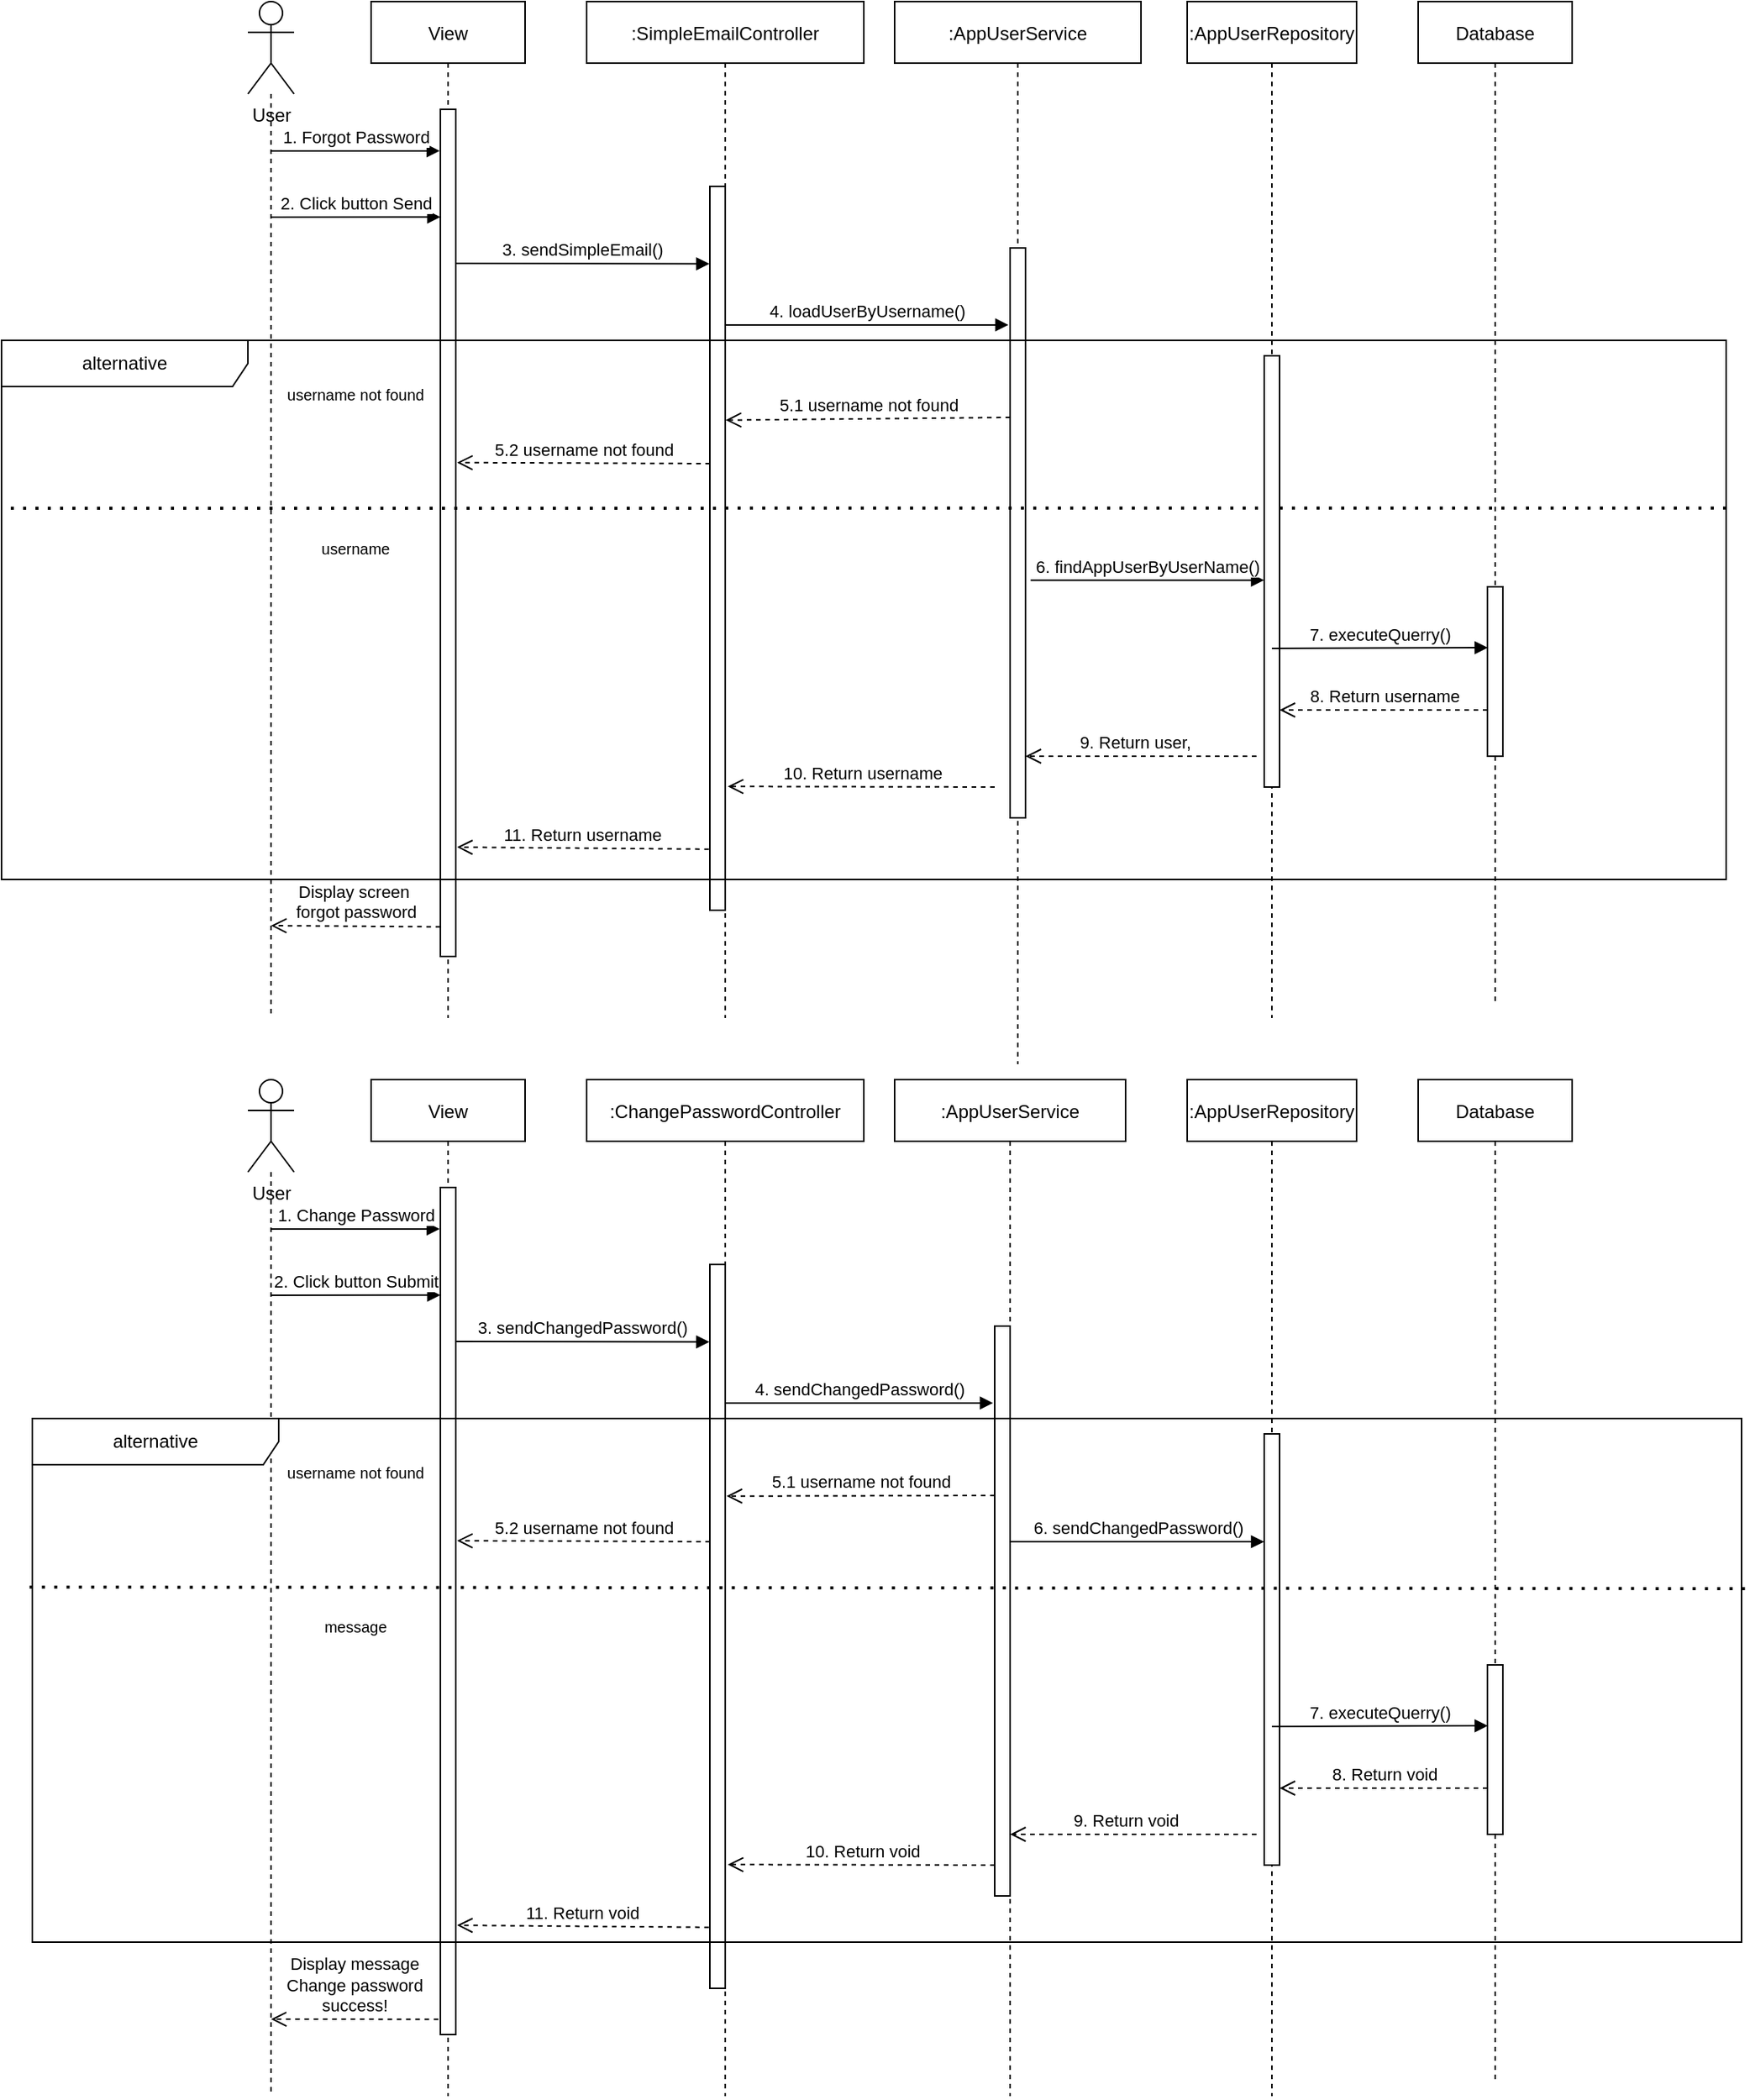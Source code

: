 <mxfile version="20.2.3" type="device"><diagram id="kgpKYQtTHZ0yAKxKKP6v" name="Page-1"><mxGraphModel dx="2272" dy="754" grid="1" gridSize="10" guides="1" tooltips="1" connect="1" arrows="1" fold="1" page="1" pageScale="1" pageWidth="850" pageHeight="1100" math="0" shadow="0"><root><mxCell id="0"/><mxCell id="1" parent="0"/><mxCell id="1rYxMRe_m1wBD9LGmmaj-11" style="edgeStyle=orthogonalEdgeStyle;rounded=0;orthogonalLoop=1;jettySize=auto;html=1;dashed=1;endArrow=none;endFill=0;" parent="1" source="1rYxMRe_m1wBD9LGmmaj-10" edge="1"><mxGeometry relative="1" as="geometry"><mxPoint x="95" y="1070" as="targetPoint"/></mxGeometry></mxCell><mxCell id="1rYxMRe_m1wBD9LGmmaj-10" value="User" style="shape=umlActor;verticalLabelPosition=bottom;verticalAlign=top;html=1;" parent="1" vertex="1"><mxGeometry x="80" y="410" width="30" height="60" as="geometry"/></mxCell><mxCell id="1rYxMRe_m1wBD9LGmmaj-12" value="View" style="shape=umlLifeline;perimeter=lifelinePerimeter;container=1;collapsible=0;recursiveResize=0;rounded=0;shadow=0;strokeWidth=1;" parent="1" vertex="1"><mxGeometry x="160" y="410" width="100" height="660" as="geometry"/></mxCell><mxCell id="qmz-Rkhk1G4MUNowT01Y-6" value="" style="html=1;points=[];perimeter=orthogonalPerimeter;" parent="1rYxMRe_m1wBD9LGmmaj-12" vertex="1"><mxGeometry x="45" y="70" width="10" height="550" as="geometry"/></mxCell><mxCell id="qmz-Rkhk1G4MUNowT01Y-3" value="1. Forgot Password" style="html=1;verticalAlign=bottom;endArrow=block;entryX=-0.038;entryY=0.049;entryDx=0;entryDy=0;entryPerimeter=0;" parent="1rYxMRe_m1wBD9LGmmaj-12" target="qmz-Rkhk1G4MUNowT01Y-6" edge="1"><mxGeometry width="80" relative="1" as="geometry"><mxPoint x="-65.02" y="97" as="sourcePoint"/><mxPoint x="39.98" y="97" as="targetPoint"/></mxGeometry></mxCell><mxCell id="qmz-Rkhk1G4MUNowT01Y-4" value="2. Click button Send" style="html=1;verticalAlign=bottom;endArrow=block;entryX=0.002;entryY=0.278;entryDx=0;entryDy=0;entryPerimeter=0;" parent="1rYxMRe_m1wBD9LGmmaj-12" edge="1"><mxGeometry width="80" relative="1" as="geometry"><mxPoint x="-65.02" y="140" as="sourcePoint"/><mxPoint x="45.0" y="139.9" as="targetPoint"/></mxGeometry></mxCell><mxCell id="qmz-Rkhk1G4MUNowT01Y-29" value="username" style="text;html=1;strokeColor=none;fillColor=none;align=center;verticalAlign=middle;whiteSpace=wrap;rounded=0;fontSize=10;" parent="1rYxMRe_m1wBD9LGmmaj-12" vertex="1"><mxGeometry x="-60" y="340" width="100" height="30" as="geometry"/></mxCell><mxCell id="1rYxMRe_m1wBD9LGmmaj-13" value=":SimpleEmailController" style="shape=umlLifeline;perimeter=lifelinePerimeter;container=1;collapsible=0;recursiveResize=0;rounded=0;shadow=0;strokeWidth=1;" parent="1" vertex="1"><mxGeometry x="300" y="410" width="180" height="660" as="geometry"/></mxCell><mxCell id="qmz-Rkhk1G4MUNowT01Y-7" value="" style="html=1;points=[];perimeter=orthogonalPerimeter;" parent="1rYxMRe_m1wBD9LGmmaj-13" vertex="1"><mxGeometry x="80" y="120" width="10" height="470" as="geometry"/></mxCell><mxCell id="qmz-Rkhk1G4MUNowT01Y-14" value="4. loadUserByUsername()" style="html=1;verticalAlign=bottom;endArrow=block;entryX=-0.107;entryY=0.135;entryDx=0;entryDy=0;entryPerimeter=0;" parent="1rYxMRe_m1wBD9LGmmaj-13" target="qmz-Rkhk1G4MUNowT01Y-13" edge="1"><mxGeometry width="80" relative="1" as="geometry"><mxPoint x="90.0" y="210" as="sourcePoint"/><mxPoint x="170.0" y="210" as="targetPoint"/></mxGeometry></mxCell><mxCell id="1rYxMRe_m1wBD9LGmmaj-14" value=":AppUserService" style="shape=umlLifeline;perimeter=lifelinePerimeter;container=1;collapsible=0;recursiveResize=0;rounded=0;shadow=0;strokeWidth=1;" parent="1" vertex="1"><mxGeometry x="500" y="410" width="160" height="690" as="geometry"/></mxCell><mxCell id="qmz-Rkhk1G4MUNowT01Y-13" value="" style="html=1;points=[];perimeter=orthogonalPerimeter;" parent="1rYxMRe_m1wBD9LGmmaj-14" vertex="1"><mxGeometry x="75" y="160" width="10" height="370" as="geometry"/></mxCell><mxCell id="qmz-Rkhk1G4MUNowT01Y-21" value="9. Return user," style="html=1;verticalAlign=bottom;endArrow=open;dashed=1;endSize=8;" parent="1rYxMRe_m1wBD9LGmmaj-14" target="qmz-Rkhk1G4MUNowT01Y-13" edge="1"><mxGeometry x="0.062" relative="1" as="geometry"><mxPoint x="235" y="490" as="sourcePoint"/><mxPoint x="95" y="490" as="targetPoint"/><mxPoint as="offset"/></mxGeometry></mxCell><mxCell id="OGGwpG9gr_tTjnQi5AeU-31" value="" style="endArrow=none;dashed=1;html=1;dashPattern=1 3;strokeWidth=2;rounded=0;exitX=1;exitY=0.311;exitDx=0;exitDy=0;exitPerimeter=0;" parent="1rYxMRe_m1wBD9LGmmaj-14" source="OGGwpG9gr_tTjnQi5AeU-28" edge="1"><mxGeometry width="50" height="50" relative="1" as="geometry"><mxPoint x="-790" y="380" as="sourcePoint"/><mxPoint x="-580" y="329" as="targetPoint"/></mxGeometry></mxCell><mxCell id="1rYxMRe_m1wBD9LGmmaj-15" value=":AppUserRepository" style="shape=umlLifeline;perimeter=lifelinePerimeter;container=1;collapsible=0;recursiveResize=0;rounded=0;shadow=0;strokeWidth=1;" parent="1" vertex="1"><mxGeometry x="690" y="410" width="110" height="660" as="geometry"/></mxCell><mxCell id="qmz-Rkhk1G4MUNowT01Y-15" value="" style="html=1;points=[];perimeter=orthogonalPerimeter;" parent="1rYxMRe_m1wBD9LGmmaj-15" vertex="1"><mxGeometry x="50" y="230" width="10" height="280" as="geometry"/></mxCell><mxCell id="1rYxMRe_m1wBD9LGmmaj-16" value="Database" style="shape=umlLifeline;perimeter=lifelinePerimeter;container=1;collapsible=0;recursiveResize=0;rounded=0;shadow=0;strokeWidth=1;" parent="1" vertex="1"><mxGeometry x="840" y="410" width="100" height="650" as="geometry"/></mxCell><mxCell id="qmz-Rkhk1G4MUNowT01Y-17" value="" style="html=1;points=[];perimeter=orthogonalPerimeter;" parent="1rYxMRe_m1wBD9LGmmaj-16" vertex="1"><mxGeometry x="45" y="380" width="10" height="110" as="geometry"/></mxCell><mxCell id="qmz-Rkhk1G4MUNowT01Y-19" value="7. executeQuerry()" style="html=1;verticalAlign=bottom;endArrow=block;entryX=0.022;entryY=0.359;entryDx=0;entryDy=0;entryPerimeter=0;" parent="1rYxMRe_m1wBD9LGmmaj-16" target="qmz-Rkhk1G4MUNowT01Y-17" edge="1"><mxGeometry width="80" relative="1" as="geometry"><mxPoint x="-95" y="420.05" as="sourcePoint"/><mxPoint x="40" y="420" as="targetPoint"/></mxGeometry></mxCell><mxCell id="qmz-Rkhk1G4MUNowT01Y-20" value="8. Return username" style="html=1;verticalAlign=bottom;endArrow=open;dashed=1;endSize=8;" parent="1rYxMRe_m1wBD9LGmmaj-16" target="qmz-Rkhk1G4MUNowT01Y-15" edge="1"><mxGeometry relative="1" as="geometry"><mxPoint x="45" y="460" as="sourcePoint"/><mxPoint x="-35" y="460" as="targetPoint"/></mxGeometry></mxCell><mxCell id="qmz-Rkhk1G4MUNowT01Y-10" value="3. sendSimpleEmail()" style="html=1;verticalAlign=bottom;endArrow=block;entryX=-0.03;entryY=0.107;entryDx=0;entryDy=0;entryPerimeter=0;" parent="1" target="qmz-Rkhk1G4MUNowT01Y-7" edge="1"><mxGeometry width="80" relative="1" as="geometry"><mxPoint x="215" y="580" as="sourcePoint"/><mxPoint x="355" y="580" as="targetPoint"/></mxGeometry></mxCell><mxCell id="qmz-Rkhk1G4MUNowT01Y-16" value="6. findAppUserByUserName()" style="html=1;verticalAlign=bottom;endArrow=block;exitX=1.331;exitY=0.583;exitDx=0;exitDy=0;exitPerimeter=0;" parent="1" source="qmz-Rkhk1G4MUNowT01Y-13" target="qmz-Rkhk1G4MUNowT01Y-15" edge="1"><mxGeometry width="80" relative="1" as="geometry"><mxPoint x="575.339" y="710" as="sourcePoint"/><mxPoint x="690" y="710" as="targetPoint"/></mxGeometry></mxCell><mxCell id="qmz-Rkhk1G4MUNowT01Y-22" value="10. Return username" style="html=1;verticalAlign=bottom;endArrow=open;dashed=1;endSize=8;entryX=1.164;entryY=0.829;entryDx=0;entryDy=0;entryPerimeter=0;" parent="1" target="qmz-Rkhk1G4MUNowT01Y-7" edge="1"><mxGeometry relative="1" as="geometry"><mxPoint x="565" y="920" as="sourcePoint"/><mxPoint x="405" y="920" as="targetPoint"/></mxGeometry></mxCell><mxCell id="qmz-Rkhk1G4MUNowT01Y-23" value="11. Return username" style="html=1;verticalAlign=bottom;endArrow=open;dashed=1;endSize=8;entryX=1.079;entryY=0.871;entryDx=0;entryDy=0;entryPerimeter=0;" parent="1" target="qmz-Rkhk1G4MUNowT01Y-6" edge="1"><mxGeometry relative="1" as="geometry"><mxPoint x="379.36" y="960.37" as="sourcePoint"/><mxPoint x="240" y="960" as="targetPoint"/></mxGeometry></mxCell><mxCell id="qmz-Rkhk1G4MUNowT01Y-25" value="5.1 username not found" style="html=1;verticalAlign=bottom;endArrow=open;dashed=1;endSize=8;entryX=1.031;entryY=0.323;entryDx=0;entryDy=0;entryPerimeter=0;" parent="1" target="qmz-Rkhk1G4MUNowT01Y-7" edge="1"><mxGeometry relative="1" as="geometry"><mxPoint x="575" y="680" as="sourcePoint"/><mxPoint x="400.88" y="680.4" as="targetPoint"/></mxGeometry></mxCell><mxCell id="qmz-Rkhk1G4MUNowT01Y-26" value="5.2 username not found" style="html=1;verticalAlign=bottom;endArrow=open;dashed=1;endSize=8;entryX=1.082;entryY=0.417;entryDx=0;entryDy=0;entryPerimeter=0;" parent="1" target="qmz-Rkhk1G4MUNowT01Y-6" edge="1"><mxGeometry relative="1" as="geometry"><mxPoint x="380.12" y="710" as="sourcePoint"/><mxPoint x="240" y="710" as="targetPoint"/></mxGeometry></mxCell><mxCell id="qmz-Rkhk1G4MUNowT01Y-27" value="username not found" style="text;html=1;strokeColor=none;fillColor=none;align=center;verticalAlign=middle;whiteSpace=wrap;rounded=0;fontSize=10;" parent="1" vertex="1"><mxGeometry x="100" y="650" width="100" height="30" as="geometry"/></mxCell><mxCell id="qmz-Rkhk1G4MUNowT01Y-30" value="Display screen&amp;nbsp;&lt;br&gt;forgot password" style="html=1;verticalAlign=bottom;endArrow=open;dashed=1;endSize=8;exitX=-0.011;exitY=0.965;exitDx=0;exitDy=0;exitPerimeter=0;" parent="1" source="qmz-Rkhk1G4MUNowT01Y-6" edge="1"><mxGeometry relative="1" as="geometry"><mxPoint x="200" y="1010" as="sourcePoint"/><mxPoint x="95" y="1010" as="targetPoint"/></mxGeometry></mxCell><mxCell id="OGGwpG9gr_tTjnQi5AeU-1" style="edgeStyle=orthogonalEdgeStyle;rounded=0;orthogonalLoop=1;jettySize=auto;html=1;dashed=1;endArrow=none;endFill=0;" parent="1" source="OGGwpG9gr_tTjnQi5AeU-2" edge="1"><mxGeometry relative="1" as="geometry"><mxPoint x="95" y="1770" as="targetPoint"/></mxGeometry></mxCell><mxCell id="OGGwpG9gr_tTjnQi5AeU-2" value="User" style="shape=umlActor;verticalLabelPosition=bottom;verticalAlign=top;html=1;" parent="1" vertex="1"><mxGeometry x="80" y="1110" width="30" height="60" as="geometry"/></mxCell><mxCell id="OGGwpG9gr_tTjnQi5AeU-3" value="View" style="shape=umlLifeline;perimeter=lifelinePerimeter;container=1;collapsible=0;recursiveResize=0;rounded=0;shadow=0;strokeWidth=1;" parent="1" vertex="1"><mxGeometry x="160" y="1110" width="100" height="660" as="geometry"/></mxCell><mxCell id="OGGwpG9gr_tTjnQi5AeU-4" value="" style="html=1;points=[];perimeter=orthogonalPerimeter;" parent="OGGwpG9gr_tTjnQi5AeU-3" vertex="1"><mxGeometry x="45" y="70" width="10" height="550" as="geometry"/></mxCell><mxCell id="OGGwpG9gr_tTjnQi5AeU-5" value="1. Change Password" style="html=1;verticalAlign=bottom;endArrow=block;entryX=-0.038;entryY=0.049;entryDx=0;entryDy=0;entryPerimeter=0;" parent="OGGwpG9gr_tTjnQi5AeU-3" target="OGGwpG9gr_tTjnQi5AeU-4" edge="1"><mxGeometry width="80" relative="1" as="geometry"><mxPoint x="-65.02" y="97" as="sourcePoint"/><mxPoint x="39.98" y="97" as="targetPoint"/></mxGeometry></mxCell><mxCell id="OGGwpG9gr_tTjnQi5AeU-6" value="2. Click button Submit" style="html=1;verticalAlign=bottom;endArrow=block;entryX=0.002;entryY=0.278;entryDx=0;entryDy=0;entryPerimeter=0;" parent="OGGwpG9gr_tTjnQi5AeU-3" edge="1"><mxGeometry width="80" relative="1" as="geometry"><mxPoint x="-65.02" y="140" as="sourcePoint"/><mxPoint x="45.0" y="139.9" as="targetPoint"/></mxGeometry></mxCell><mxCell id="OGGwpG9gr_tTjnQi5AeU-7" value="message" style="text;html=1;strokeColor=none;fillColor=none;align=center;verticalAlign=middle;whiteSpace=wrap;rounded=0;fontSize=10;" parent="OGGwpG9gr_tTjnQi5AeU-3" vertex="1"><mxGeometry x="-60" y="340" width="100" height="30" as="geometry"/></mxCell><mxCell id="OGGwpG9gr_tTjnQi5AeU-8" value=":ChangePasswordController" style="shape=umlLifeline;perimeter=lifelinePerimeter;container=1;collapsible=0;recursiveResize=0;rounded=0;shadow=0;strokeWidth=1;" parent="1" vertex="1"><mxGeometry x="300" y="1110" width="180" height="660" as="geometry"/></mxCell><mxCell id="OGGwpG9gr_tTjnQi5AeU-9" value="" style="html=1;points=[];perimeter=orthogonalPerimeter;" parent="OGGwpG9gr_tTjnQi5AeU-8" vertex="1"><mxGeometry x="80" y="120" width="10" height="470" as="geometry"/></mxCell><mxCell id="OGGwpG9gr_tTjnQi5AeU-10" value="4. sendChangedPassword()" style="html=1;verticalAlign=bottom;endArrow=block;entryX=-0.107;entryY=0.135;entryDx=0;entryDy=0;entryPerimeter=0;" parent="OGGwpG9gr_tTjnQi5AeU-8" target="OGGwpG9gr_tTjnQi5AeU-12" edge="1"><mxGeometry width="80" relative="1" as="geometry"><mxPoint x="90.0" y="210" as="sourcePoint"/><mxPoint x="170.0" y="210" as="targetPoint"/></mxGeometry></mxCell><mxCell id="OGGwpG9gr_tTjnQi5AeU-11" value=":AppUserService" style="shape=umlLifeline;perimeter=lifelinePerimeter;container=1;collapsible=0;recursiveResize=0;rounded=0;shadow=0;strokeWidth=1;" parent="1" vertex="1"><mxGeometry x="500" y="1110" width="150" height="660" as="geometry"/></mxCell><mxCell id="OGGwpG9gr_tTjnQi5AeU-12" value="" style="html=1;points=[];perimeter=orthogonalPerimeter;" parent="OGGwpG9gr_tTjnQi5AeU-11" vertex="1"><mxGeometry x="65" y="160" width="10" height="370" as="geometry"/></mxCell><mxCell id="OGGwpG9gr_tTjnQi5AeU-13" value="9. Return void" style="html=1;verticalAlign=bottom;endArrow=open;dashed=1;endSize=8;" parent="OGGwpG9gr_tTjnQi5AeU-11" target="OGGwpG9gr_tTjnQi5AeU-12" edge="1"><mxGeometry x="0.062" relative="1" as="geometry"><mxPoint x="235" y="490" as="sourcePoint"/><mxPoint x="95" y="490" as="targetPoint"/><mxPoint as="offset"/></mxGeometry></mxCell><mxCell id="OGGwpG9gr_tTjnQi5AeU-14" value=":AppUserRepository" style="shape=umlLifeline;perimeter=lifelinePerimeter;container=1;collapsible=0;recursiveResize=0;rounded=0;shadow=0;strokeWidth=1;" parent="1" vertex="1"><mxGeometry x="690" y="1110" width="110" height="660" as="geometry"/></mxCell><mxCell id="OGGwpG9gr_tTjnQi5AeU-15" value="" style="html=1;points=[];perimeter=orthogonalPerimeter;" parent="OGGwpG9gr_tTjnQi5AeU-14" vertex="1"><mxGeometry x="50" y="230" width="10" height="280" as="geometry"/></mxCell><mxCell id="OGGwpG9gr_tTjnQi5AeU-16" value="Database" style="shape=umlLifeline;perimeter=lifelinePerimeter;container=1;collapsible=0;recursiveResize=0;rounded=0;shadow=0;strokeWidth=1;" parent="1" vertex="1"><mxGeometry x="840" y="1110" width="100" height="650" as="geometry"/></mxCell><mxCell id="OGGwpG9gr_tTjnQi5AeU-17" value="" style="html=1;points=[];perimeter=orthogonalPerimeter;" parent="OGGwpG9gr_tTjnQi5AeU-16" vertex="1"><mxGeometry x="45" y="380" width="10" height="110" as="geometry"/></mxCell><mxCell id="OGGwpG9gr_tTjnQi5AeU-18" value="7. executeQuerry()" style="html=1;verticalAlign=bottom;endArrow=block;entryX=0.022;entryY=0.359;entryDx=0;entryDy=0;entryPerimeter=0;" parent="OGGwpG9gr_tTjnQi5AeU-16" target="OGGwpG9gr_tTjnQi5AeU-17" edge="1"><mxGeometry width="80" relative="1" as="geometry"><mxPoint x="-95" y="420.05" as="sourcePoint"/><mxPoint x="40" y="420" as="targetPoint"/></mxGeometry></mxCell><mxCell id="OGGwpG9gr_tTjnQi5AeU-19" value="8. Return void" style="html=1;verticalAlign=bottom;endArrow=open;dashed=1;endSize=8;" parent="OGGwpG9gr_tTjnQi5AeU-16" target="OGGwpG9gr_tTjnQi5AeU-15" edge="1"><mxGeometry relative="1" as="geometry"><mxPoint x="45" y="460" as="sourcePoint"/><mxPoint x="-35" y="460" as="targetPoint"/></mxGeometry></mxCell><mxCell id="OGGwpG9gr_tTjnQi5AeU-20" value="3. sendChangedPassword()" style="html=1;verticalAlign=bottom;endArrow=block;entryX=-0.03;entryY=0.107;entryDx=0;entryDy=0;entryPerimeter=0;" parent="1" target="OGGwpG9gr_tTjnQi5AeU-9" edge="1"><mxGeometry width="80" relative="1" as="geometry"><mxPoint x="215" y="1280" as="sourcePoint"/><mxPoint x="355" y="1280" as="targetPoint"/></mxGeometry></mxCell><mxCell id="OGGwpG9gr_tTjnQi5AeU-21" value="6. sendChangedPassword()" style="html=1;verticalAlign=bottom;endArrow=block;" parent="1" target="OGGwpG9gr_tTjnQi5AeU-15" edge="1"><mxGeometry width="80" relative="1" as="geometry"><mxPoint x="575.339" y="1410" as="sourcePoint"/><mxPoint x="690" y="1410" as="targetPoint"/></mxGeometry></mxCell><mxCell id="OGGwpG9gr_tTjnQi5AeU-22" value="10. Return void" style="html=1;verticalAlign=bottom;endArrow=open;dashed=1;endSize=8;entryX=1.164;entryY=0.829;entryDx=0;entryDy=0;entryPerimeter=0;" parent="1" target="OGGwpG9gr_tTjnQi5AeU-9" edge="1"><mxGeometry relative="1" as="geometry"><mxPoint x="565" y="1620" as="sourcePoint"/><mxPoint x="405" y="1620" as="targetPoint"/></mxGeometry></mxCell><mxCell id="OGGwpG9gr_tTjnQi5AeU-23" value="11. Return void" style="html=1;verticalAlign=bottom;endArrow=open;dashed=1;endSize=8;entryX=1.079;entryY=0.871;entryDx=0;entryDy=0;entryPerimeter=0;" parent="1" target="OGGwpG9gr_tTjnQi5AeU-4" edge="1"><mxGeometry relative="1" as="geometry"><mxPoint x="379.36" y="1660.37" as="sourcePoint"/><mxPoint x="240" y="1660" as="targetPoint"/></mxGeometry></mxCell><mxCell id="OGGwpG9gr_tTjnQi5AeU-24" value="5.1 username not found" style="html=1;verticalAlign=bottom;endArrow=open;dashed=1;endSize=8;entryX=1.088;entryY=0.32;entryDx=0;entryDy=0;entryPerimeter=0;" parent="1" target="OGGwpG9gr_tTjnQi5AeU-9" edge="1"><mxGeometry relative="1" as="geometry"><mxPoint x="565" y="1380" as="sourcePoint"/><mxPoint x="485" y="1380" as="targetPoint"/></mxGeometry></mxCell><mxCell id="OGGwpG9gr_tTjnQi5AeU-25" value="5.2 username not found" style="html=1;verticalAlign=bottom;endArrow=open;dashed=1;endSize=8;entryX=1.082;entryY=0.417;entryDx=0;entryDy=0;entryPerimeter=0;" parent="1" target="OGGwpG9gr_tTjnQi5AeU-4" edge="1"><mxGeometry relative="1" as="geometry"><mxPoint x="380.12" y="1410" as="sourcePoint"/><mxPoint x="240" y="1410" as="targetPoint"/></mxGeometry></mxCell><mxCell id="OGGwpG9gr_tTjnQi5AeU-26" value="username not found" style="text;html=1;strokeColor=none;fillColor=none;align=center;verticalAlign=middle;whiteSpace=wrap;rounded=0;fontSize=10;" parent="1" vertex="1"><mxGeometry x="100" y="1350" width="100" height="30" as="geometry"/></mxCell><mxCell id="OGGwpG9gr_tTjnQi5AeU-27" value="Display message&lt;br&gt;Change password&lt;br&gt;success!" style="html=1;verticalAlign=bottom;endArrow=open;dashed=1;endSize=8;exitX=-0.13;exitY=0.982;exitDx=0;exitDy=0;exitPerimeter=0;" parent="1" source="OGGwpG9gr_tTjnQi5AeU-4" edge="1"><mxGeometry relative="1" as="geometry"><mxPoint x="200" y="1710" as="sourcePoint"/><mxPoint x="95" y="1720" as="targetPoint"/></mxGeometry></mxCell><mxCell id="OGGwpG9gr_tTjnQi5AeU-30" value="alternative" style="shape=umlFrame;whiteSpace=wrap;html=1;width=160;height=30;" parent="1" vertex="1"><mxGeometry x="-60" y="1330" width="1110" height="340" as="geometry"/></mxCell><mxCell id="OGGwpG9gr_tTjnQi5AeU-32" value="" style="endArrow=none;dashed=1;html=1;dashPattern=1 3;strokeWidth=2;rounded=0;entryX=-0.002;entryY=0.322;entryDx=0;entryDy=0;entryPerimeter=0;exitX=1.002;exitY=0.325;exitDx=0;exitDy=0;exitPerimeter=0;" parent="1" source="OGGwpG9gr_tTjnQi5AeU-30" target="OGGwpG9gr_tTjnQi5AeU-30" edge="1"><mxGeometry width="50" height="50" relative="1" as="geometry"><mxPoint x="-190" y="1410" as="sourcePoint"/><mxPoint x="-140" y="1360" as="targetPoint"/></mxGeometry></mxCell><mxCell id="OGGwpG9gr_tTjnQi5AeU-28" value="alternative" style="shape=umlFrame;whiteSpace=wrap;html=1;width=160;height=30;" parent="1" vertex="1"><mxGeometry x="-80" y="630" width="1120" height="350" as="geometry"/></mxCell></root></mxGraphModel></diagram></mxfile>